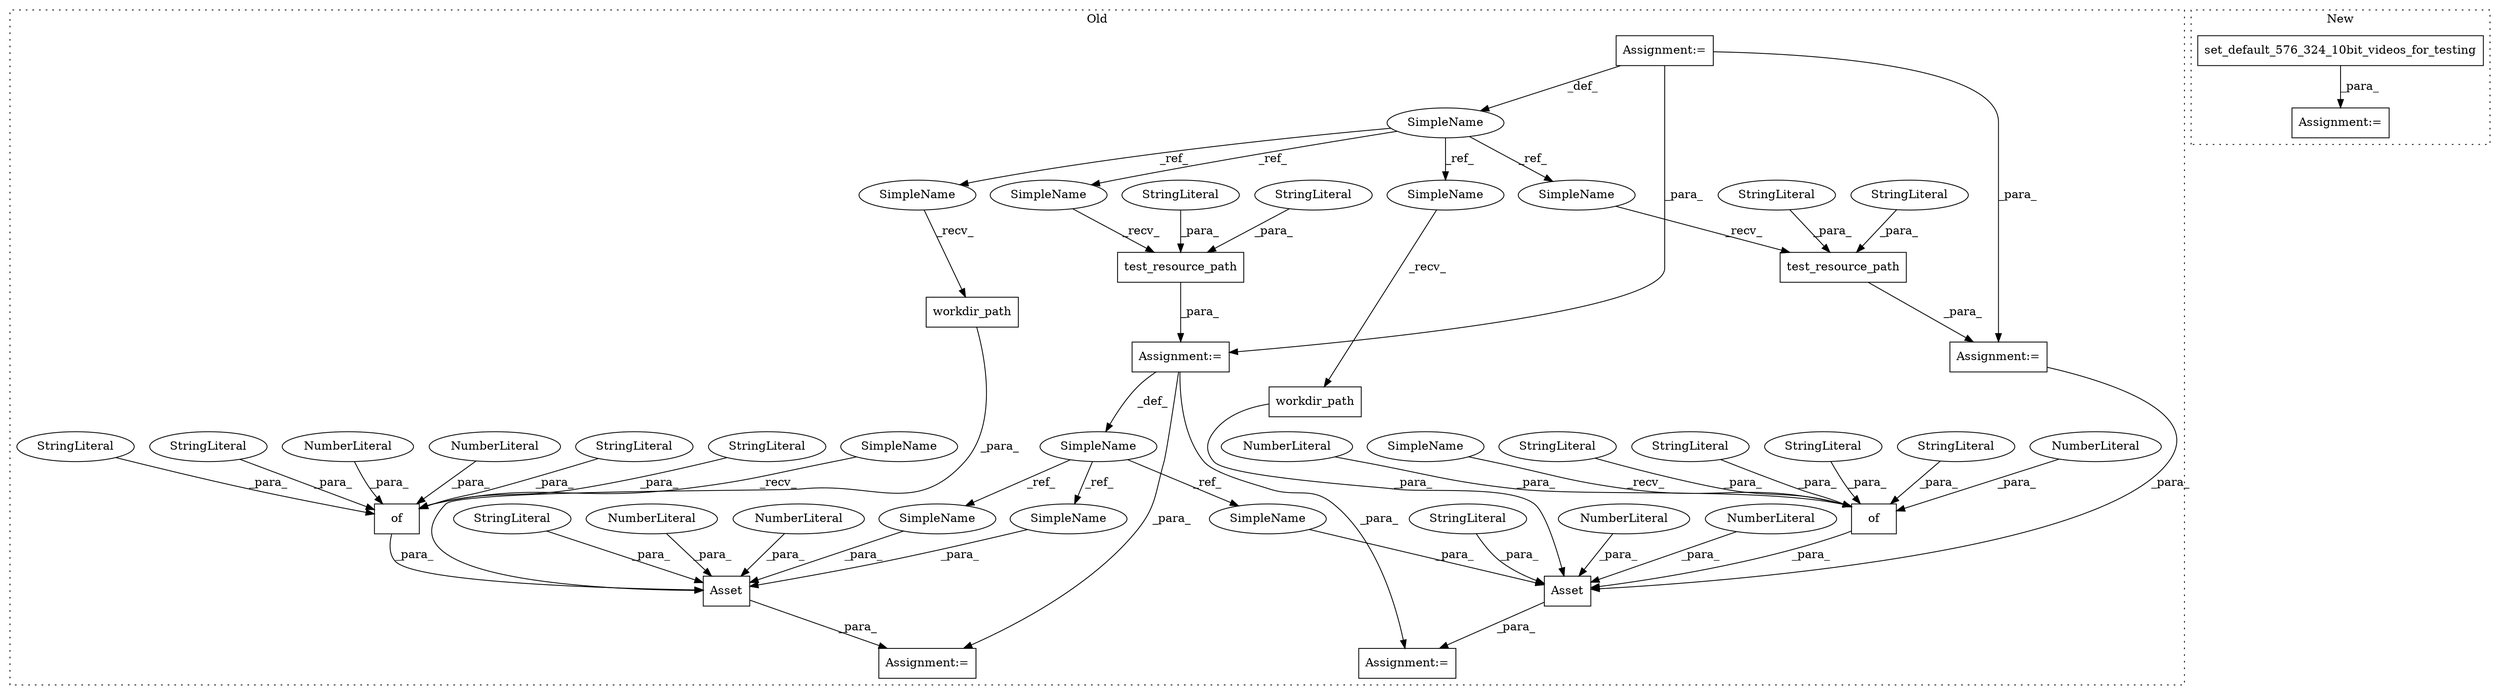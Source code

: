 digraph G {
subgraph cluster0 {
1 [label="Asset" a="32" s="3473,3591" l="6,1" shape="box"];
3 [label="NumberLiteral" a="34" s="3488" l="1" shape="ellipse"];
4 [label="NumberLiteral" a="34" s="3486" l="1" shape="ellipse"];
5 [label="SimpleName" a="42" s="3289" l="8" shape="ellipse"];
6 [label="Asset" a="32" s="3613,3731" l="6,1" shape="box"];
7 [label="NumberLiteral" a="34" s="3626" l="1" shape="ellipse"];
8 [label="NumberLiteral" a="34" s="3628" l="1" shape="ellipse"];
9 [label="of" a="32" s="3538,3590" l="3,1" shape="box"];
10 [label="NumberLiteral" a="34" s="3562" l="3" shape="ellipse"];
11 [label="NumberLiteral" a="34" s="3549" l="3" shape="ellipse"];
12 [label="of" a="32" s="3678,3730" l="3,1" shape="box"];
13 [label="NumberLiteral" a="34" s="3689" l="3" shape="ellipse"];
14 [label="NumberLiteral" a="34" s="3702" l="3" shape="ellipse"];
15 [label="test_resource_path" a="32" s="3309,3371" l="19,1" shape="box"];
16 [label="SimpleName" a="42" s="3273" l="10" shape="ellipse"];
17 [label="workdir_path" a="32" s="3501" l="14" shape="box"];
18 [label="test_resource_path" a="32" s="3398,3460" l="19,1" shape="box"];
19 [label="Assignment:=" a="7" s="3472" l="1" shape="box"];
20 [label="StringLiteral" a="45" s="3541" l="7" shape="ellipse"];
21 [label="StringLiteral" a="45" s="3619" l="6" shape="ellipse"];
22 [label="StringLiteral" a="45" s="3577" l="13" shape="ellipse"];
23 [label="StringLiteral" a="45" s="3553" l="8" shape="ellipse"];
24 [label="StringLiteral" a="45" s="3693" l="8" shape="ellipse"];
25 [label="StringLiteral" a="45" s="3417" l="5" shape="ellipse"];
26 [label="StringLiteral" a="45" s="3566" l="10" shape="ellipse"];
28 [label="Assignment:=" a="7" s="3612" l="1" shape="box"];
29 [label="Assignment:=" a="7" s="3386" l="1" shape="box"];
30 [label="StringLiteral" a="45" s="3423" l="37" shape="ellipse"];
31 [label="Assignment:=" a="7" s="3273" l="10" shape="box"];
32 [label="Assignment:=" a="7" s="3297" l="1" shape="box"];
33 [label="StringLiteral" a="45" s="3479" l="6" shape="ellipse"];
34 [label="StringLiteral" a="45" s="3334" l="37" shape="ellipse"];
35 [label="StringLiteral" a="45" s="3328" l="5" shape="ellipse"];
36 [label="StringLiteral" a="45" s="3706" l="10" shape="ellipse"];
37 [label="StringLiteral" a="45" s="3681" l="7" shape="ellipse"];
38 [label="StringLiteral" a="45" s="3717" l="13" shape="ellipse"];
39 [label="workdir_path" a="32" s="3641" l="14" shape="box"];
40 [label="SimpleName" a="42" s="3665" l="8" shape="ellipse"];
41 [label="SimpleName" a="42" s="3656" l="8" shape="ellipse"];
42 [label="SimpleName" a="42" s="3516" l="8" shape="ellipse"];
43 [label="SimpleName" a="42" s="3298" l="10" shape="ellipse"];
44 [label="SimpleName" a="42" s="3630" l="10" shape="ellipse"];
45 [label="SimpleName" a="42" s="3490" l="10" shape="ellipse"];
46 [label="SimpleName" a="42" s="3387" l="10" shape="ellipse"];
47 [label="SimpleName" a="42" s="3534" l="3" shape="ellipse"];
48 [label="SimpleName" a="42" s="3674" l="3" shape="ellipse"];
label = "Old";
style="dotted";
}
subgraph cluster1 {
2 [label="set_default_576_324_10bit_videos_for_testing" a="32" s="3468" l="46" shape="box"];
27 [label="Assignment:=" a="7" s="3466" l="2" shape="box"];
label = "New";
style="dotted";
}
1 -> 19 [label="_para_"];
2 -> 27 [label="_para_"];
3 -> 1 [label="_para_"];
4 -> 1 [label="_para_"];
5 -> 40 [label="_ref_"];
5 -> 42 [label="_ref_"];
5 -> 41 [label="_ref_"];
6 -> 28 [label="_para_"];
7 -> 6 [label="_para_"];
8 -> 6 [label="_para_"];
9 -> 1 [label="_para_"];
10 -> 9 [label="_para_"];
11 -> 9 [label="_para_"];
12 -> 6 [label="_para_"];
13 -> 12 [label="_para_"];
14 -> 12 [label="_para_"];
15 -> 32 [label="_para_"];
16 -> 43 [label="_ref_"];
16 -> 46 [label="_ref_"];
16 -> 45 [label="_ref_"];
16 -> 44 [label="_ref_"];
17 -> 1 [label="_para_"];
18 -> 29 [label="_para_"];
20 -> 9 [label="_para_"];
21 -> 6 [label="_para_"];
22 -> 9 [label="_para_"];
23 -> 9 [label="_para_"];
24 -> 12 [label="_para_"];
25 -> 18 [label="_para_"];
26 -> 9 [label="_para_"];
29 -> 1 [label="_para_"];
30 -> 18 [label="_para_"];
31 -> 29 [label="_para_"];
31 -> 32 [label="_para_"];
31 -> 16 [label="_def_"];
32 -> 5 [label="_def_"];
32 -> 19 [label="_para_"];
32 -> 28 [label="_para_"];
33 -> 1 [label="_para_"];
34 -> 15 [label="_para_"];
35 -> 15 [label="_para_"];
36 -> 12 [label="_para_"];
37 -> 12 [label="_para_"];
38 -> 12 [label="_para_"];
39 -> 6 [label="_para_"];
40 -> 6 [label="_para_"];
41 -> 6 [label="_para_"];
42 -> 1 [label="_para_"];
43 -> 15 [label="_recv_"];
44 -> 39 [label="_recv_"];
45 -> 17 [label="_recv_"];
46 -> 18 [label="_recv_"];
47 -> 9 [label="_recv_"];
48 -> 12 [label="_recv_"];
}